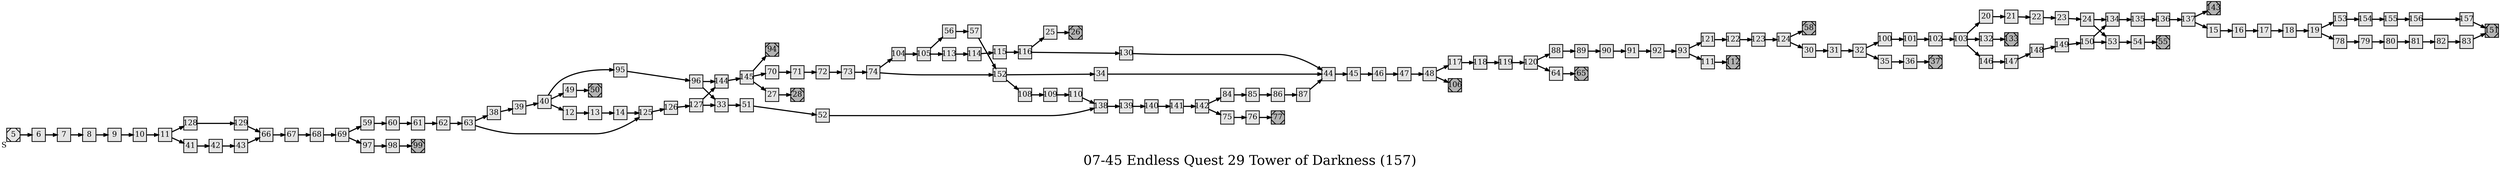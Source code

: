 digraph g{
  graph [ label="07-45 Endless Quest 29 Tower of Darkness (157)" rankdir=LR, ordering=out, fontsize=36, nodesep="0.35", ranksep="0.45"];
  node  [shape=rect, penwidth=2, fontsize=20, style=filled, fillcolor=grey90, margin="0,0", labelfloat=true, regular=true, fixedsize=true];
  edge  [labelfloat=true, penwidth=3, fontsize=12];
  // ---;
  // group  : Katz;
  // id     :;
  // gbid   :;
  // series :;
  // title  :;
  // author :;
  // credit:;
  // - name : Rachael Grainger;
  // role : encoder;
  // date : 2017-08-25;
  // - name : Jeremy Douglass;
  // role : editor;
  // date : 2017-10-19;
  // render:;
  // - name   : small;
  // styles : gvStyles-small.txt;
  // engine : dot;
  // comment: >;
  
  // ---;
  
  // From | To | Label;
  
  5	[ xlabel="S", shape=Msquare, fontsize=20 ];
  5 -> 6;
  6 -> 7;
  7 -> 8;
  8 -> 9;
  9 -> 10;
  10 -> 11;
  11 -> 128;
  11 -> 41;
  12 -> 13;
  13 -> 14;
  14 -> 125;
  15 -> 16;
  16 -> 17;
  17 -> 18;
  18 -> 19;
  19 -> 153;
  19 -> 78;
  20 -> 21;
  21 -> 22;
  22 -> 23;
  23 -> 24;
  24 -> 134;
  24 -> 53;
  25 -> 26;
  26	[ xlabel="E", shape=Msquare, fontsize=20, fillcolor=grey70, xlabel="" ];
  27 -> 28;
  28	[ xlabel="E", shape=Msquare, fontsize=20, fillcolor=grey70, xlabel="" ];
  30 -> 31;
  31 -> 32;
  32 -> 100;
  32 -> 35;
  33 -> 51;
  34 -> 44;
  35 -> 36;
  36 -> 37;
  37	[ xlabel="E", shape=Msquare, fontsize=20, fillcolor=grey70, xlabel="" ];
  38 -> 39;
  39 -> 40;
  40 -> 95;
  40 -> 49;
  40 -> 12;
  41 -> 42;
  42 -> 43;
  43 -> 66;
  44 -> 45;
  45 -> 46;
  46 -> 47;
  47 -> 48;
  48 -> 117;
  48 -> 106;
  49 -> 50;
  50	[ xlabel="E", shape=Msquare, fontsize=20, fillcolor=grey70, xlabel="" ];
  51 -> 52;
  52 -> 138;
  53 -> 54;
  54 -> 55;
  55	[ xlabel="E", shape=Msquare, fontsize=20, fillcolor=grey70, xlabel="" ];
  56 -> 57;
  57 -> 152;
  58	[ xlabel="E", shape=Msquare, fontsize=20, fillcolor=grey70, xlabel="" ];
  59 -> 60;
  60 -> 61;
  61 -> 62;
  62 -> 63;
  63 -> 38;
  63 -> 125;
  64 -> 65;
  65	[ xlabel="E", shape=Msquare, fontsize=20, fillcolor=grey70, xlabel="" ];
  66 -> 67;
  67 -> 68;
  68 -> 69;
  69 -> 59;
  69 -> 97;
  70 -> 71;
  71 -> 72;
  72 -> 73;
  73 -> 74;
  74 -> 104;
  74 -> 152;
  75 -> 76;
  76 -> 77;
  77	[ xlabel="E", shape=Msquare, fontsize=20, fillcolor=grey70, xlabel="" ];
  78 -> 79;
  79 -> 80;
  80 -> 81;
  81 -> 82;
  82 -> 83;
  83 -> 151;
  84 -> 85;
  85 -> 86;
  86 -> 87;
  87 -> 44;
  88 -> 89;
  89 -> 90;
  90 -> 91;
  91 -> 92;
  92 -> 93;
  93 -> 121;
  93 -> 111;
  94	[ xlabel="E", shape=Msquare, fontsize=20, fillcolor=grey70, xlabel="" ];
  95 -> 96;
  96 -> 144;
  96 -> 33;
  97 -> 98;
  98 -> 99;
  99	[ xlabel="E", shape=Msquare, fontsize=20, fillcolor=grey70, xlabel="" ];
  100 -> 101;
  101 -> 102;
  102 -> 103;
  103 -> 20;
  103 -> 132;
  103 -> 146;
  104 -> 105;
  105 -> 56;
  105 -> 113;
  106	[ xlabel="E", shape=Msquare, fontsize=20, fillcolor=grey70, xlabel="" ];
  108 -> 109;
  109 -> 110;
  110 -> 138;
  111 -> 112;
  112	[ xlabel="E", shape=Msquare, fontsize=20, fillcolor=grey70, xlabel="" ];
  113 -> 114;
  114 -> 115;
  115 -> 116;
  116 -> 25;
  116 -> 130;
  117 -> 118;
  118 -> 119;
  119 -> 120;
  120 -> 88;
  120 -> 64;
  121 -> 122;
  122 -> 123;
  123 -> 124;
  124 -> 58;
  124 -> 30;
  125 -> 126;
  126 -> 127;
  127 -> 144;
  127 -> 33;
  128 -> 129;
  129 -> 66;
  130 -> 44;
  132 -> 133;
  133	[ xlabel="E", shape=Msquare, fontsize=20, fillcolor=grey70, xlabel="" ];
  134 -> 135;
  135 -> 136;
  136 -> 137;
  137 -> 143;
  137 -> 15;
  138 -> 139;
  139 -> 140;
  140 -> 141;
  141 -> 142;
  142 -> 84;
  142 -> 75;
  143	[ xlabel="E", shape=Msquare, fontsize=20, fillcolor=grey70, xlabel="" ];
  144 -> 145;
  145 -> 94;
  145 -> 70;
  145 -> 27;
  146 -> 147;
  147 -> 148;
  148 -> 149;
  149 -> 150;
  150 -> 134;
  150 -> 53;
  151	[ xlabel="E", shape=Msquare, fontsize=20, fillcolor=grey70, xlabel="" ];
  152 -> 34;
  152 -> 108;
  153 -> 154;
  154 -> 155;
  155 -> 156;
  156 -> 157;
  157 -> 151;
}

